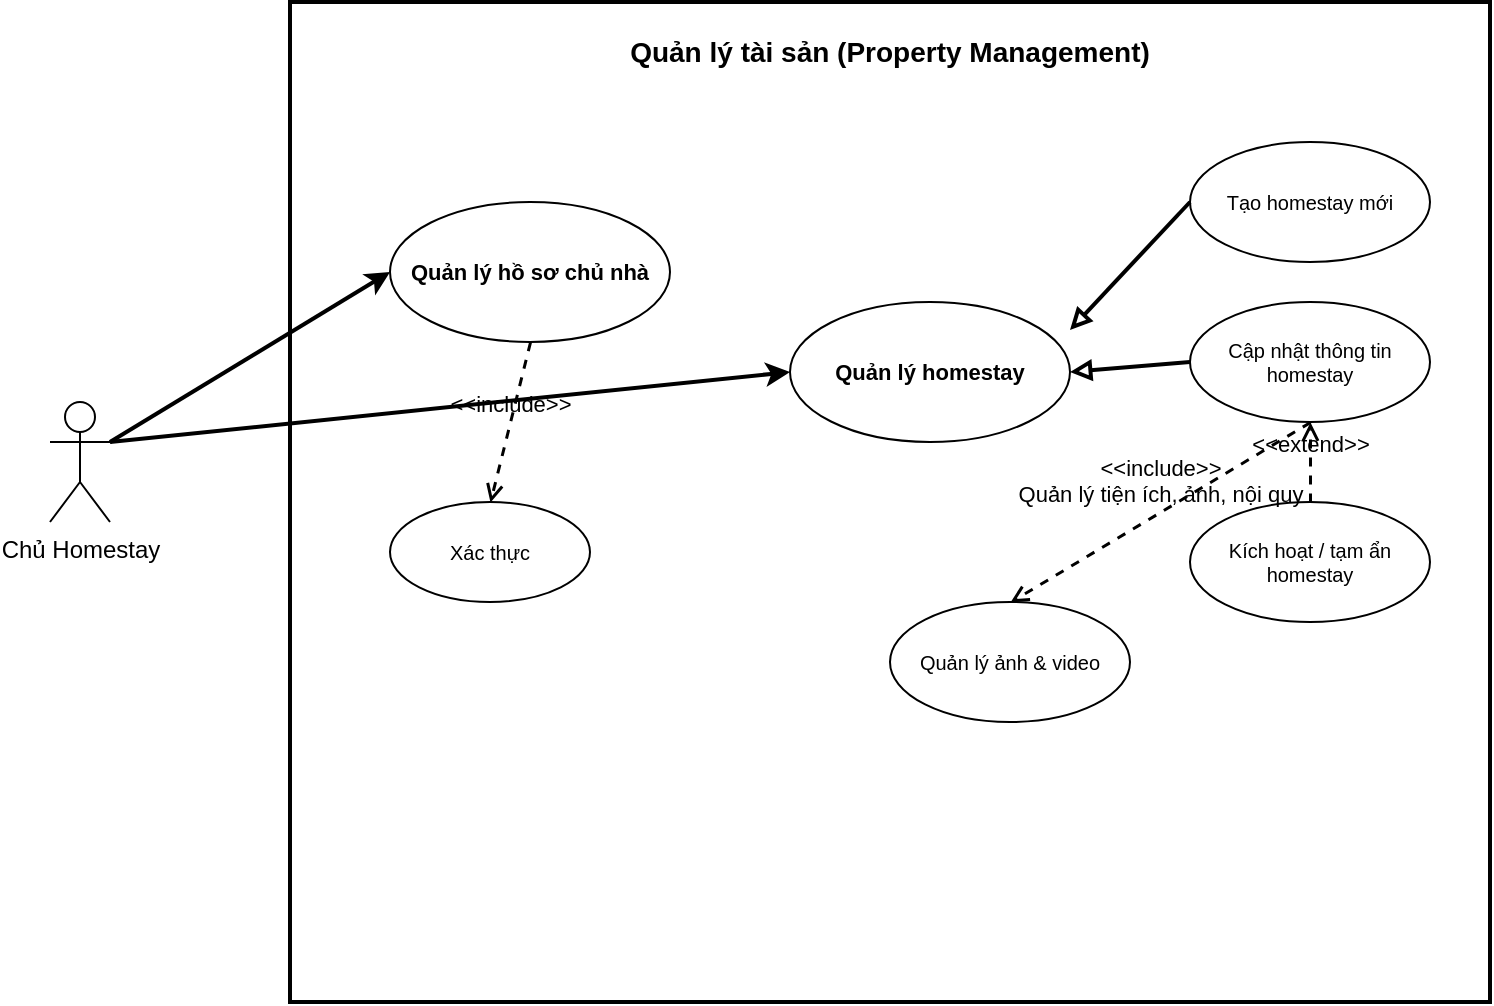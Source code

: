 <mxfile version="28.2.5">
  <diagram name="Property Management" id="property-management">
    <mxGraphModel grid="1" page="1" gridSize="10" guides="1" tooltips="1" connect="1" arrows="1" fold="1" pageScale="1" pageWidth="900" pageHeight="700" math="0" shadow="0">
      <root>
        <mxCell id="0" />
        <mxCell id="1" parent="0" />
        
        <!-- System Boundary -->
        <mxCell id="system-boundary" value="Quản lý tài sản (Property Management)" style="rounded=0;whiteSpace=wrap;html=1;strokeWidth=2;fontSize=14;fontStyle=1;verticalAlign=top;spacingTop=10;" vertex="1" parent="1">
          <mxGeometry x="200" y="50" width="600" height="500" as="geometry" />
        </mxCell>
        
        <!-- Host Actor -->
        <mxCell id="host-actor" value="Chủ Homestay" style="shape=umlActor;verticalLabelPosition=bottom;verticalAlign=top;html=1;outlineConnect=0;fontSize=12;" vertex="1" parent="1">
          <mxGeometry x="80" y="250" width="30" height="60" as="geometry" />
        </mxCell>
        
        <!-- Quản lý hồ sơ chủ nhà -->
        <mxCell id="UC01" value="Quản lý hồ sơ chủ nhà" style="ellipse;whiteSpace=wrap;html=1;fontSize=11;fontStyle=1;" vertex="1" parent="1">
          <mxGeometry x="250" y="150" width="140" height="70" as="geometry" />
        </mxCell>
        
        <!-- Quản lý homestay -->
        <mxCell id="UC02" value="Quản lý homestay" style="ellipse;whiteSpace=wrap;html=1;fontSize=11;fontStyle=1;" vertex="1" parent="1">
          <mxGeometry x="450" y="200" width="140" height="70" as="geometry" />
        </mxCell>
        
        <!-- Tạo homestay mới -->
        <mxCell id="UC02-1" value="Tạo homestay mới" style="ellipse;whiteSpace=wrap;html=1;fontSize=10;" vertex="1" parent="1">
          <mxGeometry x="650" y="120" width="120" height="60" as="geometry" />
        </mxCell>
        
        <!-- Cập nhật thông tin homestay -->
        <mxCell id="UC02-2" value="Cập nhật thông tin homestay" style="ellipse;whiteSpace=wrap;html=1;fontSize=10;" vertex="1" parent="1">
          <mxGeometry x="650" y="200" width="120" height="60" as="geometry" />
        </mxCell>
        
        <!-- Quản lý ảnh & video -->
        <mxCell id="UC03" value="Quản lý ảnh &amp; video" style="ellipse;whiteSpace=wrap;html=1;fontSize=10;" vertex="1" parent="1">
          <mxGeometry x="500" y="350" width="120" height="60" as="geometry" />
        </mxCell>
        
        <!-- Kích hoạt / tạm ẩn homestay -->
        <mxCell id="UC04" value="Kích hoạt / tạm ẩn&#xa;homestay" style="ellipse;whiteSpace=wrap;html=1;fontSize=10;" vertex="1" parent="1">
          <mxGeometry x="650" y="300" width="120" height="60" as="geometry" />
        </mxCell>
        
        <!-- Xác thực (included in UC01) -->
        <mxCell id="auth" value="Xác thực" style="ellipse;whiteSpace=wrap;html=1;fontSize=10;" vertex="1" parent="1">
          <mxGeometry x="250" y="300" width="100" height="50" as="geometry" />
        </mxCell>
        
        <!-- ASSOCIATIONS -->
        <!-- Host to UC01 -->
        <mxCell id="host-UC01" value="" style="endArrow=classic;html=1;rounded=0;exitX=1;exitY=0.333;exitDx=0;exitDy=0;exitPerimeter=0;entryX=0;entryY=0.5;entryDx=0;entryDy=0;strokeWidth=2;" edge="1" parent="1" source="host-actor" target="UC01">
          <mxGeometry width="50" height="50" relative="1" as="geometry">
            <mxPoint x="120" y="270" as="sourcePoint" />
            <mxPoint x="250" y="185" as="targetPoint" />
          </mxGeometry>
        </mxCell>
        
        <!-- Host to UC02 -->
        <mxCell id="host-UC02" value="" style="endArrow=classic;html=1;rounded=0;exitX=1;exitY=0.333;exitDx=0;exitDy=0;exitPerimeter=0;entryX=0;entryY=0.5;entryDx=0;entryDy=0;strokeWidth=2;" edge="1" parent="1" source="host-actor" target="UC02">
          <mxGeometry width="50" height="50" relative="1" as="geometry">
            <mxPoint x="120" y="270" as="sourcePoint" />
            <mxPoint x="450" y="235" as="targetPoint" />
          </mxGeometry>
        </mxCell>
        
        <!-- GENERALIZATION RELATIONSHIPS -->
        <!-- UC02 generalizes UC02.1 -->
        <mxCell id="gen-UC02-1" value="" style="endArrow=block;endFill=0;html=1;rounded=0;exitX=0;exitY=0.5;exitDx=0;exitDy=0;entryX=1;entryY=0.2;entryDx=0;entryDy=0;entryPerimeter=0;strokeWidth=2;" edge="1" parent="1" source="UC02-1" target="UC02">
          <mxGeometry width="50" height="50" relative="1" as="geometry">
            <mxPoint x="650" y="150" as="sourcePoint" />
            <mxPoint x="590" y="214" as="targetPoint" />
          </mxGeometry>
        </mxCell>
        
        <!-- UC02 generalizes UC02.2 -->
        <mxCell id="gen-UC02-2" value="" style="endArrow=block;endFill=0;html=1;rounded=0;exitX=0;exitY=0.5;exitDx=0;exitDy=0;entryX=1;entryY=0.5;entryDx=0;entryDy=0;strokeWidth=2;" edge="1" parent="1" source="UC02-2" target="UC02">
          <mxGeometry width="50" height="50" relative="1" as="geometry">
            <mxPoint x="650" y="230" as="sourcePoint" />
            <mxPoint x="590" y="235" as="targetPoint" />
          </mxGeometry>
        </mxCell>
        
        <!-- INCLUDE RELATIONSHIPS -->
        <!-- UC01 includes Authentication -->
        <mxCell id="inc-UC01-auth" value="&amp;lt;&amp;lt;include&amp;gt;&amp;gt;" style="html=1;verticalAlign=bottom;labelBackgroundColor=none;endArrow=open;endFill=0;dashed=1;rounded=0;exitX=0.5;exitY=1;exitDx=0;exitDy=0;entryX=0.5;entryY=0;entryDx=0;entryDy=0;strokeWidth=1.5;" edge="1" parent="1" source="UC01" target="auth">
          <mxGeometry width="160" relative="1" as="geometry">
            <mxPoint x="320" y="220" as="sourcePoint" />
            <mxPoint x="300" y="300" as="targetPoint" />
          </mxGeometry>
        </mxCell>
        
        <!-- UC02.2 includes UC03 -->
        <mxCell id="inc-UC02-2-UC03" value="&amp;lt;&amp;lt;include&amp;gt;&amp;gt;&#xa;Quản lý tiện ích, ảnh, nội quy" style="html=1;verticalAlign=bottom;labelBackgroundColor=none;endArrow=open;endFill=0;dashed=1;rounded=0;exitX=0.5;exitY=1;exitDx=0;exitDy=0;entryX=0.5;entryY=0;entryDx=0;entryDy=0;strokeWidth=1.5;" edge="1" parent="1" source="UC02-2" target="UC03">
          <mxGeometry width="160" relative="1" as="geometry">
            <mxPoint x="710" y="260" as="sourcePoint" />
            <mxPoint x="560" y="350" as="targetPoint" />
          </mxGeometry>
        </mxCell>
        
        <!-- EXTEND RELATIONSHIPS -->
        <!-- UC04 extends UC02.2 -->
        <mxCell id="ext-UC04-UC02-2" value="&amp;lt;&amp;lt;extend&amp;gt;&amp;gt;" style="html=1;verticalAlign=bottom;labelBackgroundColor=none;endArrow=open;endFill=0;dashed=1;rounded=0;exitX=0.5;exitY=0;exitDx=0;exitDy=0;entryX=0.5;entryY=1;entryDx=0;entryDy=0;strokeWidth=1.5;" edge="1" parent="1" source="UC04" target="UC02-2">
          <mxGeometry width="160" relative="1" as="geometry">
            <mxPoint x="710" y="300" as="sourcePoint" />
            <mxPoint x="710" y="260" as="targetPoint" />
          </mxGeometry>
        </mxCell>
        

        
      </root>
    </mxGraphModel>
  </diagram>
</mxfile>